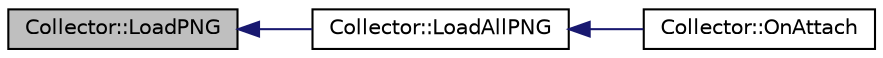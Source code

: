 digraph "Collector::LoadPNG"
{
  edge [fontname="Helvetica",fontsize="10",labelfontname="Helvetica",labelfontsize="10"];
  node [fontname="Helvetica",fontsize="10",shape=record];
  rankdir="LR";
  Node127 [label="Collector::LoadPNG",height=0.2,width=0.4,color="black", fillcolor="grey75", style="filled", fontcolor="black"];
  Node127 -> Node128 [dir="back",color="midnightblue",fontsize="10",style="solid",fontname="Helvetica"];
  Node128 [label="Collector::LoadAllPNG",height=0.2,width=0.4,color="black", fillcolor="white", style="filled",URL="$class_collector.html#a89d54700e34b095ccdce2fc63bdb27ea",tooltip="Extract all bitmaps from *.zip. "];
  Node128 -> Node129 [dir="back",color="midnightblue",fontsize="10",style="solid",fontname="Helvetica"];
  Node129 [label="Collector::OnAttach",height=0.2,width=0.4,color="black", fillcolor="white", style="filled",URL="$class_collector.html#a083060f2bf00f965496c44de767cd7a1",tooltip="Execute the plugin. "];
}

